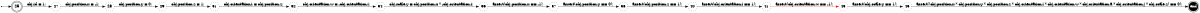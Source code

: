 digraph finite_state_machine {
	rankdir=LR
	size="8,5"
	94264486757408 [label = 25, shape = doublecircle, fixedsize = true]; 
	s94264486757408 [shape = point];
	e94264486751920 [shape = doublecircle, fixedsize = true, style = filled, fillcolor = black, fontcolor = white,  label = end];
	 94264486748912 [label = 27, shape = circle, fixedsize = true , style = dotted];
	 94264486748992 [label = 28, shape = circle, fixedsize = true , style = dotted];
	 94264486749200 [label = 29, shape = circle, fixedsize = true , style = dotted];
	 94264486749472 [label = 31, shape = circle, fixedsize = true , style = dotted];
	 94264486749744 [label = 32, shape = circle, fixedsize = true , style = dotted];
	 94264486750016 [label = 34, shape = circle, fixedsize = true , style = dotted];
	 94264486750288 [label = 36, shape = circle, fixedsize = true , style = dotted];
	 94264486750560 [label = 37, shape = circle, fixedsize = true , style = dotted];
	 94264486750832 [label = 38, shape = circle, fixedsize = true , style = dotted];
	 94264486751104 [label = 40, shape = circle, fixedsize = true , style = dotted];
	 94264486751376 [label = 41, shape = circle, fixedsize = true , style = dotted];
	 94264486751648 [label = 43, shape = circle, color = red, fixedsize = true , style = dotted];
	 94264486751920 [label = 45, shape = circle, fixedsize = true , style = dotted];
	s94264486757408 -> 94264486757408;
	94264486757408 -> 94264486748912 [ label = "obj.id = 1; "];
	94264486748912 -> 94264486748992 [ label = "obj.position.x = -1; "];
	94264486748992 -> 94264486749200 [ label = "obj.position.y = 0; "];
	94264486749200 -> 94264486749472 [ label = "obj.position.z = 1; "];
	94264486749472 -> 94264486749744 [ label = "obj.orientation.i = obj.position.z; "];
	94264486749744 -> 94264486750016 [ label = "obj.orientation.w = -obj.orientation.i; "];
	94264486750016 -> 94264486750288 [ label = "obj.scale.y = obj.position.x * -obj.orientation.i; "];
	94264486750288 -> 94264486750560 [ label = "assert(obj.position.x == -1); "];
	94264486750560 -> 94264486750832 [ label = "assert(obj.position.y == 0); "];
	94264486750832 -> 94264486751104 [ label = "assert(obj.position.z == 1); "];
	94264486751104 -> 94264486751376 [ label = "assert(obj.orientation.i == 1); "];
	94264486751376 -> 94264486751648 [color = red, label = "assert(obj.orientation.w == -1); "];
	94264486751648 -> 94264486751920 [ label = "assert(obj.scale.y == 1); "];
	94264486751920 -> e94264486751920 [ label = "assert((obj.position.x * obj.position.y * obj.position.z * obj.orientation.i * obj.orientation.w * obj.orientation.a * obj.orientation.j * obj.scale.z) == 0); "];
}